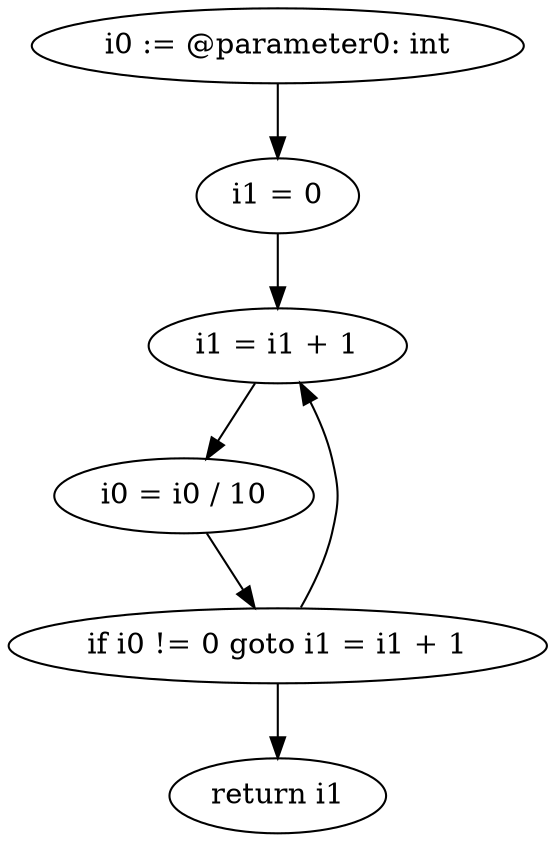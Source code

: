digraph "unitGraph" {
    "i0 := @parameter0: int"
    "i1 = 0"
    "i1 = i1 + 1"
    "i0 = i0 / 10"
    "if i0 != 0 goto i1 = i1 + 1"
    "return i1"
    "i0 := @parameter0: int"->"i1 = 0";
    "i1 = 0"->"i1 = i1 + 1";
    "i1 = i1 + 1"->"i0 = i0 / 10";
    "i0 = i0 / 10"->"if i0 != 0 goto i1 = i1 + 1";
    "if i0 != 0 goto i1 = i1 + 1"->"return i1";
    "if i0 != 0 goto i1 = i1 + 1"->"i1 = i1 + 1";
}
